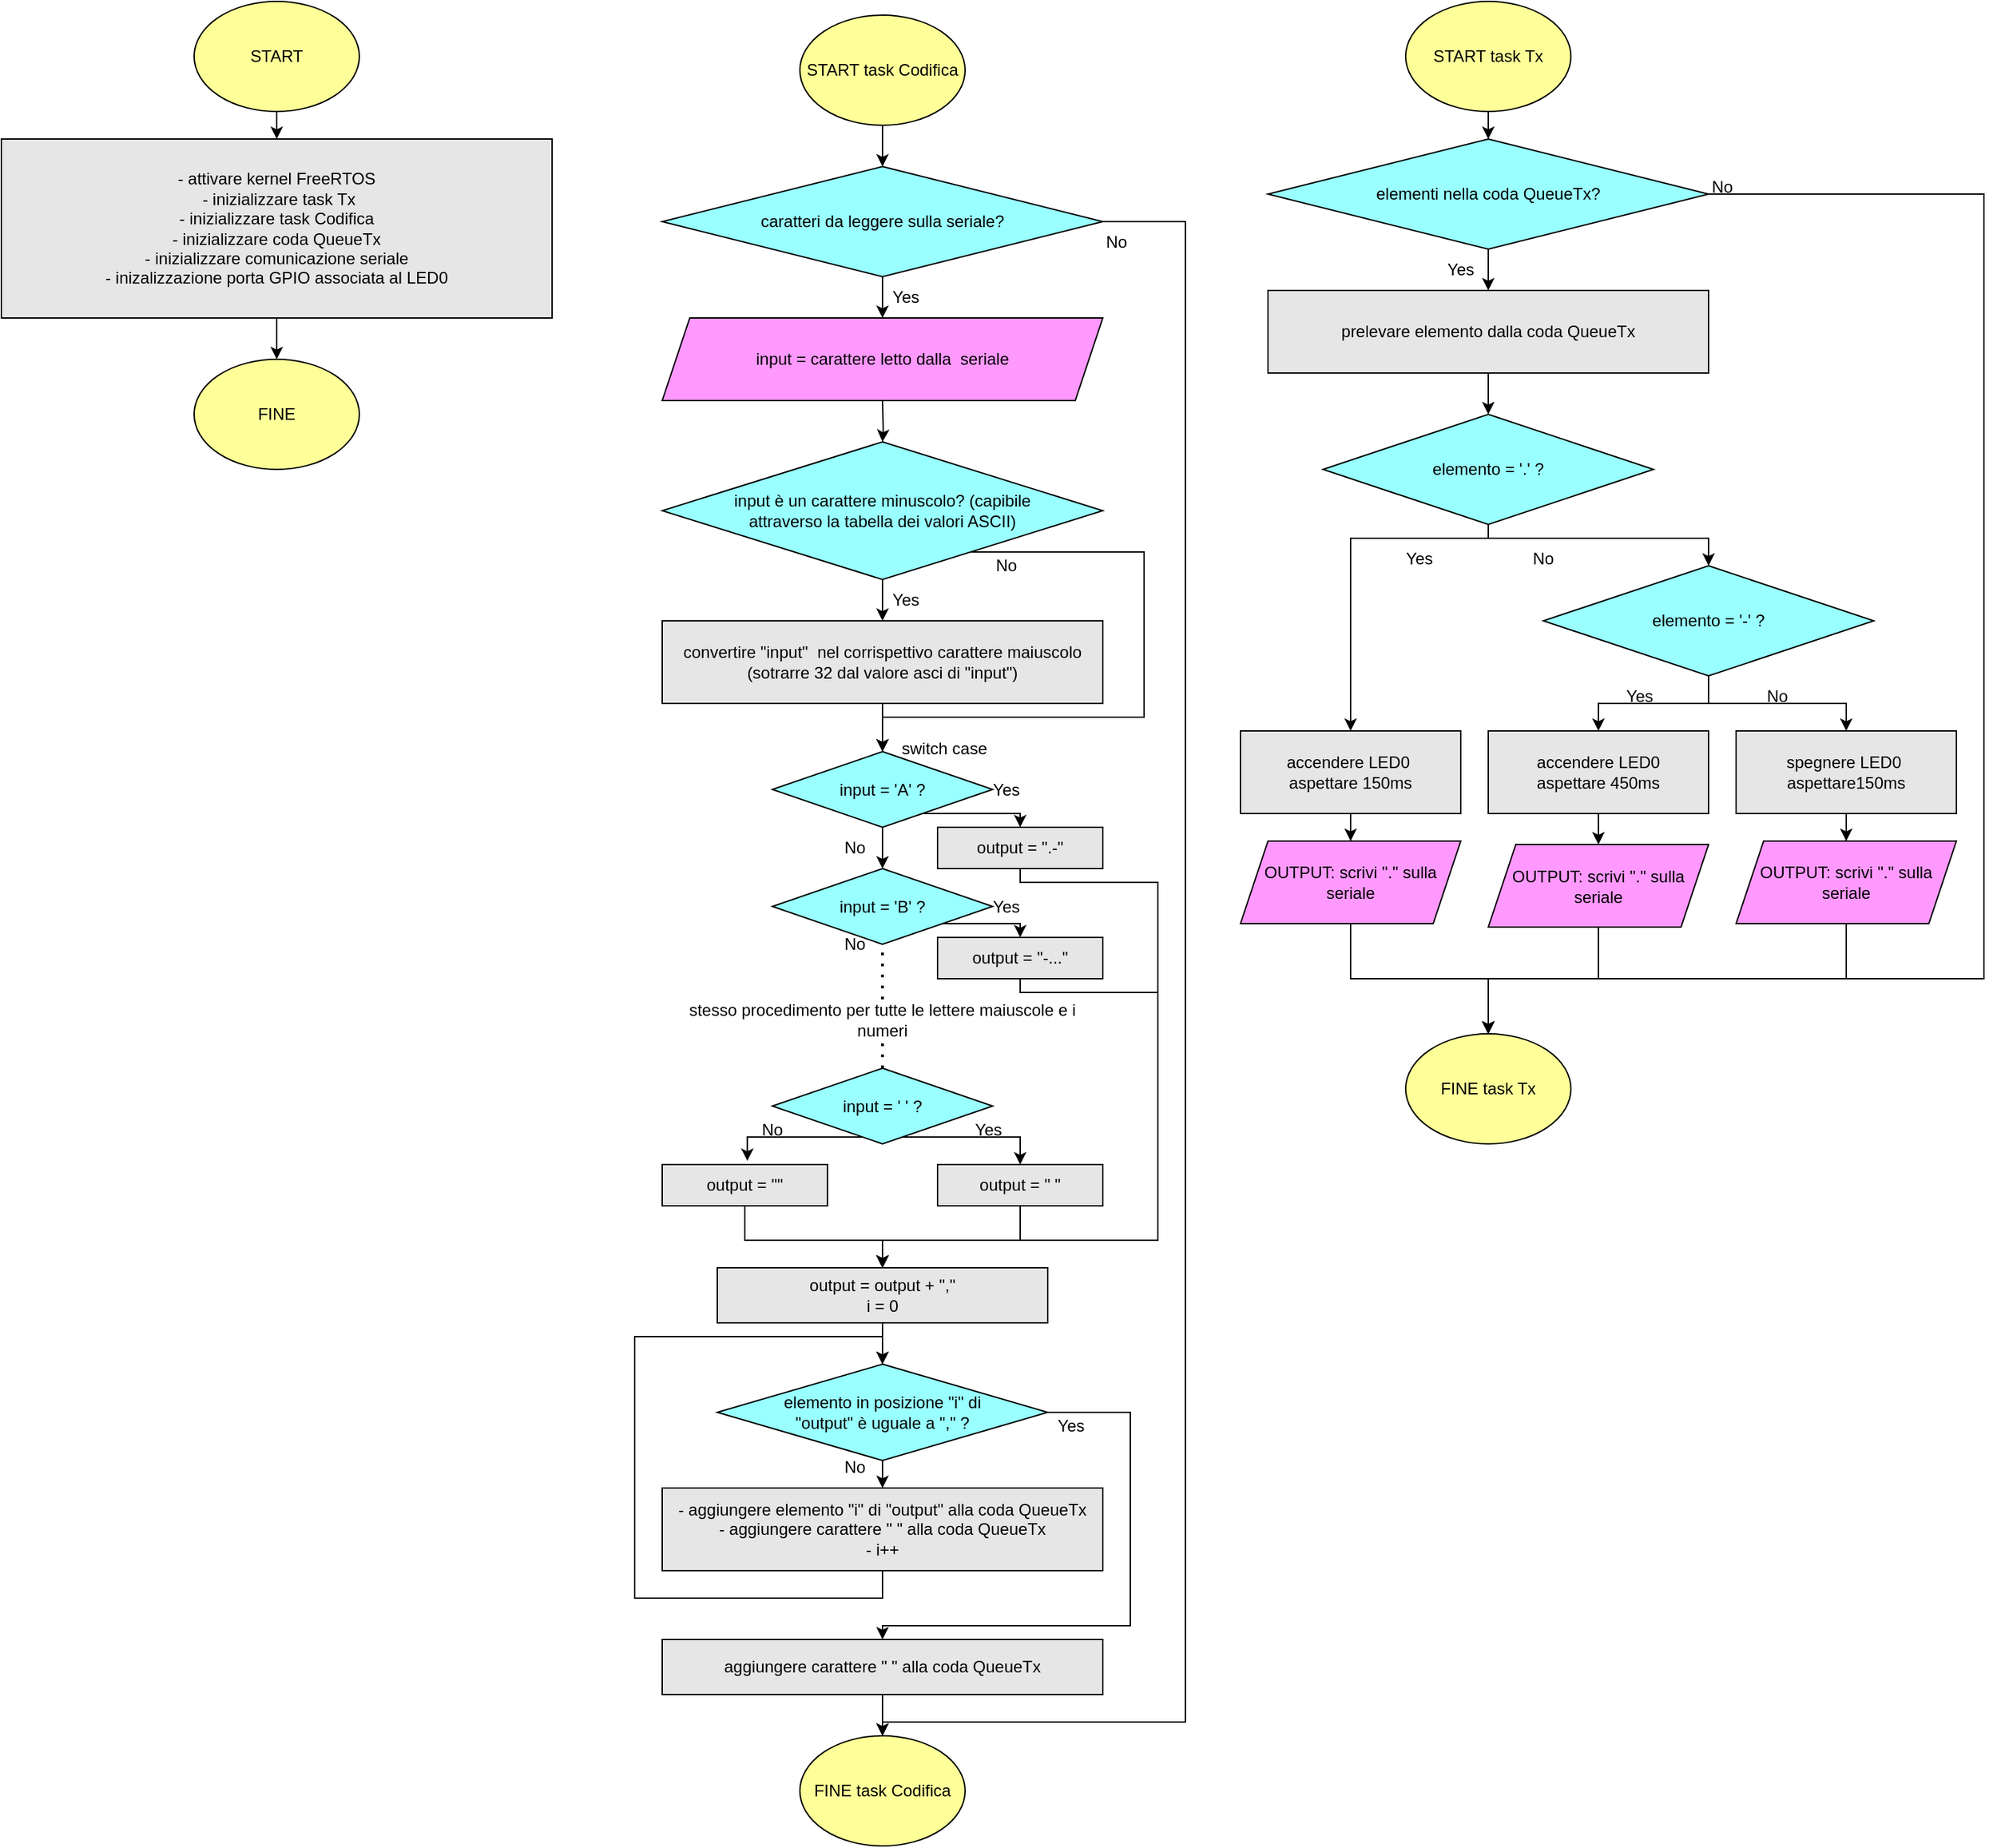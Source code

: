 <mxfile version="22.1.11" type="github">
  <diagram name="Pagina-1" id="iXoNLh1TIFx7yb9QbkCo">
    <mxGraphModel dx="3150" dy="1272" grid="1" gridSize="10" guides="1" tooltips="1" connect="1" arrows="1" fold="1" page="1" pageScale="1" pageWidth="827" pageHeight="1169" math="0" shadow="0">
      <root>
        <mxCell id="0" />
        <mxCell id="1" parent="0" />
        <mxCell id="QV4gr1ILOduJWR1UAqXO-33" value="" style="edgeStyle=orthogonalEdgeStyle;rounded=0;orthogonalLoop=1;jettySize=auto;html=1;" parent="1" source="QV4gr1ILOduJWR1UAqXO-34" target="QV4gr1ILOduJWR1UAqXO-36" edge="1">
          <mxGeometry relative="1" as="geometry" />
        </mxCell>
        <mxCell id="QV4gr1ILOduJWR1UAqXO-34" value="START" style="ellipse;whiteSpace=wrap;html=1;fillColor=#FFFF99;" parent="1" vertex="1">
          <mxGeometry x="340" y="40" width="120" height="80" as="geometry" />
        </mxCell>
        <mxCell id="QV4gr1ILOduJWR1UAqXO-35" value="" style="edgeStyle=orthogonalEdgeStyle;rounded=0;orthogonalLoop=1;jettySize=auto;html=1;" parent="1" source="QV4gr1ILOduJWR1UAqXO-36" target="QV4gr1ILOduJWR1UAqXO-37" edge="1">
          <mxGeometry relative="1" as="geometry" />
        </mxCell>
        <mxCell id="QV4gr1ILOduJWR1UAqXO-36" value="- attivare kernel FreeRTOS&lt;br&gt;&amp;nbsp;- inizializzare task Tx&lt;br&gt;- inizializzare task Codifica&lt;br&gt;- inizializzare coda QueueTx&lt;br&gt;- inizializzare comunicazione seriale&lt;br&gt;- inizalizzazione porta GPIO associata al LED0" style="rounded=0;whiteSpace=wrap;html=1;fillColor=#E6E6E6;" parent="1" vertex="1">
          <mxGeometry x="200" y="140" width="400" height="130" as="geometry" />
        </mxCell>
        <mxCell id="QV4gr1ILOduJWR1UAqXO-37" value="FINE" style="ellipse;whiteSpace=wrap;html=1;fillColor=#FFFF99;" parent="1" vertex="1">
          <mxGeometry x="340" y="300" width="120" height="80" as="geometry" />
        </mxCell>
        <mxCell id="QV4gr1ILOduJWR1UAqXO-76" value="Yes&lt;br&gt;" style="text;html=1;strokeColor=none;fillColor=none;align=center;verticalAlign=middle;whiteSpace=wrap;rounded=0;" parent="1" vertex="1">
          <mxGeometry x="947" y="1060" width="60" height="30" as="geometry" />
        </mxCell>
        <mxCell id="QV4gr1ILOduJWR1UAqXO-77" value="" style="edgeStyle=orthogonalEdgeStyle;rounded=0;orthogonalLoop=1;jettySize=auto;html=1;entryX=0.5;entryY=0;entryDx=0;entryDy=0;" parent="1" source="QV4gr1ILOduJWR1UAqXO-78" edge="1" target="9n0ONTSSZUP5_F9kDSqU-1">
          <mxGeometry relative="1" as="geometry">
            <mxPoint x="840" y="150" as="targetPoint" />
          </mxGeometry>
        </mxCell>
        <mxCell id="QV4gr1ILOduJWR1UAqXO-78" value="START task Codifica" style="ellipse;whiteSpace=wrap;html=1;fillColor=#FFFF99;" parent="1" vertex="1">
          <mxGeometry x="780" y="50" width="120" height="80" as="geometry" />
        </mxCell>
        <mxCell id="QV4gr1ILOduJWR1UAqXO-90" value="" style="edgeStyle=orthogonalEdgeStyle;rounded=0;orthogonalLoop=1;jettySize=auto;html=1;" parent="1" source="QV4gr1ILOduJWR1UAqXO-91" edge="1">
          <mxGeometry relative="1" as="geometry">
            <mxPoint x="1280" y="140" as="targetPoint" />
          </mxGeometry>
        </mxCell>
        <mxCell id="QV4gr1ILOduJWR1UAqXO-91" value="START task Tx" style="ellipse;whiteSpace=wrap;html=1;fillColor=#FFFF99;" parent="1" vertex="1">
          <mxGeometry x="1220" y="40" width="120" height="80" as="geometry" />
        </mxCell>
        <mxCell id="QV4gr1ILOduJWR1UAqXO-103" value="FINE task Tx" style="ellipse;whiteSpace=wrap;html=1;fillColor=#FFFF99;" parent="1" vertex="1">
          <mxGeometry x="1220" y="790" width="120" height="80" as="geometry" />
        </mxCell>
        <mxCell id="QV4gr1ILOduJWR1UAqXO-107" value="" style="edgeStyle=orthogonalEdgeStyle;rounded=0;orthogonalLoop=1;jettySize=auto;html=1;" parent="1" source="QV4gr1ILOduJWR1UAqXO-105" edge="1">
          <mxGeometry relative="1" as="geometry">
            <mxPoint x="1280" y="250" as="targetPoint" />
          </mxGeometry>
        </mxCell>
        <mxCell id="QV4gr1ILOduJWR1UAqXO-186" style="edgeStyle=orthogonalEdgeStyle;rounded=0;orthogonalLoop=1;jettySize=auto;html=1;entryX=0.5;entryY=0;entryDx=0;entryDy=0;" parent="1" source="QV4gr1ILOduJWR1UAqXO-105" target="QV4gr1ILOduJWR1UAqXO-103" edge="1">
          <mxGeometry relative="1" as="geometry">
            <Array as="points">
              <mxPoint x="1640" y="180" />
              <mxPoint x="1640" y="750" />
              <mxPoint x="1280" y="750" />
            </Array>
          </mxGeometry>
        </mxCell>
        <mxCell id="QV4gr1ILOduJWR1UAqXO-105" value="elementi nella coda QueueTx?" style="rhombus;whiteSpace=wrap;html=1;fillColor=#99FFFF;" parent="1" vertex="1">
          <mxGeometry x="1120" y="140" width="320" height="80" as="geometry" />
        </mxCell>
        <mxCell id="QV4gr1ILOduJWR1UAqXO-108" value="Yes" style="text;html=1;strokeColor=none;fillColor=none;align=center;verticalAlign=middle;whiteSpace=wrap;rounded=0;" parent="1" vertex="1">
          <mxGeometry x="1230" y="220" width="60" height="30" as="geometry" />
        </mxCell>
        <mxCell id="QV4gr1ILOduJWR1UAqXO-114" value="" style="edgeStyle=orthogonalEdgeStyle;rounded=0;orthogonalLoop=1;jettySize=auto;html=1;" parent="1" source="QV4gr1ILOduJWR1UAqXO-110" target="QV4gr1ILOduJWR1UAqXO-113" edge="1">
          <mxGeometry relative="1" as="geometry" />
        </mxCell>
        <mxCell id="QV4gr1ILOduJWR1UAqXO-110" value="prelevare elemento dalla coda QueueTx" style="rounded=0;whiteSpace=wrap;html=1;fillColor=#E6E6E6;" parent="1" vertex="1">
          <mxGeometry x="1120" y="250" width="320" height="60" as="geometry" />
        </mxCell>
        <mxCell id="QV4gr1ILOduJWR1UAqXO-117" style="edgeStyle=orthogonalEdgeStyle;rounded=0;orthogonalLoop=1;jettySize=auto;html=1;entryX=0.5;entryY=0;entryDx=0;entryDy=0;" parent="1" source="QV4gr1ILOduJWR1UAqXO-113" target="QV4gr1ILOduJWR1UAqXO-116" edge="1">
          <mxGeometry relative="1" as="geometry">
            <Array as="points">
              <mxPoint x="1280" y="430" />
              <mxPoint x="1440" y="430" />
            </Array>
          </mxGeometry>
        </mxCell>
        <mxCell id="QV4gr1ILOduJWR1UAqXO-121" style="edgeStyle=orthogonalEdgeStyle;rounded=0;orthogonalLoop=1;jettySize=auto;html=1;entryX=0.5;entryY=0;entryDx=0;entryDy=0;" parent="1" source="QV4gr1ILOduJWR1UAqXO-113" target="QV4gr1ILOduJWR1UAqXO-118" edge="1">
          <mxGeometry relative="1" as="geometry">
            <Array as="points">
              <mxPoint x="1280" y="430" />
              <mxPoint x="1180" y="430" />
            </Array>
          </mxGeometry>
        </mxCell>
        <mxCell id="QV4gr1ILOduJWR1UAqXO-113" value="elemento = &#39;.&#39; ?" style="rhombus;whiteSpace=wrap;html=1;fillColor=#99FFFF;" parent="1" vertex="1">
          <mxGeometry x="1160" y="340" width="240" height="80" as="geometry" />
        </mxCell>
        <mxCell id="QV4gr1ILOduJWR1UAqXO-122" style="edgeStyle=orthogonalEdgeStyle;rounded=0;orthogonalLoop=1;jettySize=auto;html=1;entryX=0.5;entryY=0;entryDx=0;entryDy=0;" parent="1" source="QV4gr1ILOduJWR1UAqXO-116" target="QV4gr1ILOduJWR1UAqXO-119" edge="1">
          <mxGeometry relative="1" as="geometry" />
        </mxCell>
        <mxCell id="QV4gr1ILOduJWR1UAqXO-123" style="edgeStyle=orthogonalEdgeStyle;rounded=0;orthogonalLoop=1;jettySize=auto;html=1;entryX=0.5;entryY=0;entryDx=0;entryDy=0;" parent="1" source="QV4gr1ILOduJWR1UAqXO-116" target="QV4gr1ILOduJWR1UAqXO-120" edge="1">
          <mxGeometry relative="1" as="geometry" />
        </mxCell>
        <mxCell id="QV4gr1ILOduJWR1UAqXO-116" value="elemento = &#39;-&#39; ?" style="rhombus;whiteSpace=wrap;html=1;fillColor=#99FFFF;" parent="1" vertex="1">
          <mxGeometry x="1320" y="450" width="240" height="80" as="geometry" />
        </mxCell>
        <mxCell id="QV4gr1ILOduJWR1UAqXO-183" style="edgeStyle=orthogonalEdgeStyle;rounded=0;orthogonalLoop=1;jettySize=auto;html=1;entryX=0.5;entryY=0;entryDx=0;entryDy=0;" parent="1" target="QV4gr1ILOduJWR1UAqXO-103" edge="1">
          <mxGeometry relative="1" as="geometry">
            <Array as="points">
              <mxPoint x="1180" y="750" />
              <mxPoint x="1280" y="750" />
            </Array>
            <mxPoint x="1180" y="710" as="sourcePoint" />
          </mxGeometry>
        </mxCell>
        <mxCell id="9n0ONTSSZUP5_F9kDSqU-9" value="" style="edgeStyle=orthogonalEdgeStyle;rounded=0;orthogonalLoop=1;jettySize=auto;html=1;" edge="1" parent="1" source="QV4gr1ILOduJWR1UAqXO-118" target="9n0ONTSSZUP5_F9kDSqU-8">
          <mxGeometry relative="1" as="geometry" />
        </mxCell>
        <mxCell id="QV4gr1ILOduJWR1UAqXO-118" value="accendere LED0&amp;nbsp;&lt;br&gt;aspettare 150ms" style="rounded=0;whiteSpace=wrap;html=1;fillColor=#E6E6E6;" parent="1" vertex="1">
          <mxGeometry x="1100" y="570" width="160" height="60" as="geometry" />
        </mxCell>
        <mxCell id="QV4gr1ILOduJWR1UAqXO-184" style="edgeStyle=orthogonalEdgeStyle;rounded=0;orthogonalLoop=1;jettySize=auto;html=1;entryX=0.5;entryY=0;entryDx=0;entryDy=0;" parent="1" target="QV4gr1ILOduJWR1UAqXO-103" edge="1">
          <mxGeometry relative="1" as="geometry">
            <Array as="points">
              <mxPoint x="1360" y="750" />
              <mxPoint x="1280" y="750" />
            </Array>
            <mxPoint x="1360" y="720" as="sourcePoint" />
          </mxGeometry>
        </mxCell>
        <mxCell id="9n0ONTSSZUP5_F9kDSqU-13" value="" style="edgeStyle=orthogonalEdgeStyle;rounded=0;orthogonalLoop=1;jettySize=auto;html=1;" edge="1" parent="1" source="QV4gr1ILOduJWR1UAqXO-119" target="9n0ONTSSZUP5_F9kDSqU-10">
          <mxGeometry relative="1" as="geometry" />
        </mxCell>
        <mxCell id="QV4gr1ILOduJWR1UAqXO-119" value="accendere LED0&lt;br&gt;aspettare 450ms" style="rounded=0;whiteSpace=wrap;html=1;fillColor=#E6E6E6;" parent="1" vertex="1">
          <mxGeometry x="1280" y="570" width="160" height="60" as="geometry" />
        </mxCell>
        <mxCell id="QV4gr1ILOduJWR1UAqXO-185" style="edgeStyle=orthogonalEdgeStyle;rounded=0;orthogonalLoop=1;jettySize=auto;html=1;entryX=0.5;entryY=0;entryDx=0;entryDy=0;exitX=0.5;exitY=1;exitDx=0;exitDy=0;" parent="1" source="9n0ONTSSZUP5_F9kDSqU-11" target="QV4gr1ILOduJWR1UAqXO-103" edge="1">
          <mxGeometry relative="1" as="geometry">
            <Array as="points">
              <mxPoint x="1540" y="750" />
              <mxPoint x="1280" y="750" />
            </Array>
            <mxPoint x="1540" y="720" as="sourcePoint" />
          </mxGeometry>
        </mxCell>
        <mxCell id="9n0ONTSSZUP5_F9kDSqU-12" value="" style="edgeStyle=orthogonalEdgeStyle;rounded=0;orthogonalLoop=1;jettySize=auto;html=1;" edge="1" parent="1" source="QV4gr1ILOduJWR1UAqXO-120" target="9n0ONTSSZUP5_F9kDSqU-11">
          <mxGeometry relative="1" as="geometry" />
        </mxCell>
        <mxCell id="QV4gr1ILOduJWR1UAqXO-120" value="spegnere LED0&amp;nbsp;&lt;br&gt;aspettare150ms" style="rounded=0;whiteSpace=wrap;html=1;fillColor=#E6E6E6;" parent="1" vertex="1">
          <mxGeometry x="1460" y="570" width="160" height="60" as="geometry" />
        </mxCell>
        <mxCell id="QV4gr1ILOduJWR1UAqXO-124" value="Yes" style="text;html=1;strokeColor=none;fillColor=none;align=center;verticalAlign=middle;whiteSpace=wrap;rounded=0;" parent="1" vertex="1">
          <mxGeometry x="1200" y="430" width="60" height="30" as="geometry" />
        </mxCell>
        <mxCell id="QV4gr1ILOduJWR1UAqXO-125" value="Yes" style="text;html=1;strokeColor=none;fillColor=none;align=center;verticalAlign=middle;whiteSpace=wrap;rounded=0;" parent="1" vertex="1">
          <mxGeometry x="1360" y="530" width="60" height="30" as="geometry" />
        </mxCell>
        <mxCell id="QV4gr1ILOduJWR1UAqXO-126" value="No" style="text;html=1;strokeColor=none;fillColor=none;align=center;verticalAlign=middle;whiteSpace=wrap;rounded=0;" parent="1" vertex="1">
          <mxGeometry x="1290" y="430" width="60" height="30" as="geometry" />
        </mxCell>
        <mxCell id="QV4gr1ILOduJWR1UAqXO-127" value="No" style="text;html=1;strokeColor=none;fillColor=none;align=center;verticalAlign=middle;whiteSpace=wrap;rounded=0;" parent="1" vertex="1">
          <mxGeometry x="1460" y="530" width="60" height="30" as="geometry" />
        </mxCell>
        <mxCell id="QV4gr1ILOduJWR1UAqXO-133" value="" style="edgeStyle=orthogonalEdgeStyle;rounded=0;orthogonalLoop=1;jettySize=auto;html=1;" parent="1" target="QV4gr1ILOduJWR1UAqXO-132" edge="1">
          <mxGeometry relative="1" as="geometry">
            <mxPoint x="840" y="330" as="sourcePoint" />
          </mxGeometry>
        </mxCell>
        <mxCell id="QV4gr1ILOduJWR1UAqXO-135" value="" style="edgeStyle=orthogonalEdgeStyle;rounded=0;orthogonalLoop=1;jettySize=auto;html=1;" parent="1" source="QV4gr1ILOduJWR1UAqXO-132" target="QV4gr1ILOduJWR1UAqXO-134" edge="1">
          <mxGeometry relative="1" as="geometry" />
        </mxCell>
        <mxCell id="QV4gr1ILOduJWR1UAqXO-139" style="edgeStyle=orthogonalEdgeStyle;rounded=0;orthogonalLoop=1;jettySize=auto;html=1;entryX=0.5;entryY=0;entryDx=0;entryDy=0;" parent="1" source="QV4gr1ILOduJWR1UAqXO-132" target="QV4gr1ILOduJWR1UAqXO-137" edge="1">
          <mxGeometry relative="1" as="geometry">
            <Array as="points">
              <mxPoint x="1030" y="440" />
              <mxPoint x="1030" y="560" />
              <mxPoint x="840" y="560" />
            </Array>
          </mxGeometry>
        </mxCell>
        <mxCell id="QV4gr1ILOduJWR1UAqXO-132" value="input è un carattere minuscolo? (capibile &lt;br&gt;attraverso la tabella dei valori ASCII)" style="rhombus;whiteSpace=wrap;html=1;fillColor=#99FFFF;" parent="1" vertex="1">
          <mxGeometry x="680" y="360" width="320" height="100" as="geometry" />
        </mxCell>
        <mxCell id="QV4gr1ILOduJWR1UAqXO-138" value="" style="edgeStyle=orthogonalEdgeStyle;rounded=0;orthogonalLoop=1;jettySize=auto;html=1;" parent="1" source="QV4gr1ILOduJWR1UAqXO-134" target="QV4gr1ILOduJWR1UAqXO-137" edge="1">
          <mxGeometry relative="1" as="geometry" />
        </mxCell>
        <mxCell id="QV4gr1ILOduJWR1UAqXO-134" value="convertire &quot;input&quot;&amp;nbsp; nel corrispettivo carattere maiuscolo (sotrarre 32 dal valore asci di &quot;input&quot;)" style="rounded=0;whiteSpace=wrap;html=1;fillColor=#E6E6E6;" parent="1" vertex="1">
          <mxGeometry x="680" y="490" width="320" height="60" as="geometry" />
        </mxCell>
        <mxCell id="QV4gr1ILOduJWR1UAqXO-136" value="Yes" style="text;html=1;strokeColor=none;fillColor=none;align=center;verticalAlign=middle;whiteSpace=wrap;rounded=0;" parent="1" vertex="1">
          <mxGeometry x="827" y="460" width="60" height="30" as="geometry" />
        </mxCell>
        <mxCell id="QV4gr1ILOduJWR1UAqXO-143" value="" style="edgeStyle=orthogonalEdgeStyle;rounded=0;orthogonalLoop=1;jettySize=auto;html=1;" parent="1" source="QV4gr1ILOduJWR1UAqXO-137" target="QV4gr1ILOduJWR1UAqXO-141" edge="1">
          <mxGeometry relative="1" as="geometry" />
        </mxCell>
        <mxCell id="QV4gr1ILOduJWR1UAqXO-160" style="edgeStyle=orthogonalEdgeStyle;rounded=0;orthogonalLoop=1;jettySize=auto;html=1;entryX=0.5;entryY=0;entryDx=0;entryDy=0;" parent="1" source="QV4gr1ILOduJWR1UAqXO-137" target="QV4gr1ILOduJWR1UAqXO-154" edge="1">
          <mxGeometry relative="1" as="geometry">
            <Array as="points">
              <mxPoint x="940" y="630" />
            </Array>
          </mxGeometry>
        </mxCell>
        <mxCell id="QV4gr1ILOduJWR1UAqXO-137" value="input = &#39;A&#39; ?" style="rhombus;whiteSpace=wrap;html=1;fillColor=#99FFFF;" parent="1" vertex="1">
          <mxGeometry x="760" y="585" width="160" height="55" as="geometry" />
        </mxCell>
        <mxCell id="QV4gr1ILOduJWR1UAqXO-140" value="No" style="text;html=1;strokeColor=none;fillColor=none;align=center;verticalAlign=middle;whiteSpace=wrap;rounded=0;" parent="1" vertex="1">
          <mxGeometry x="900" y="435" width="60" height="30" as="geometry" />
        </mxCell>
        <mxCell id="QV4gr1ILOduJWR1UAqXO-162" style="edgeStyle=orthogonalEdgeStyle;rounded=0;orthogonalLoop=1;jettySize=auto;html=1;entryX=0.5;entryY=0;entryDx=0;entryDy=0;" parent="1" source="QV4gr1ILOduJWR1UAqXO-141" target="QV4gr1ILOduJWR1UAqXO-159" edge="1">
          <mxGeometry relative="1" as="geometry">
            <Array as="points">
              <mxPoint x="940" y="710" />
            </Array>
          </mxGeometry>
        </mxCell>
        <mxCell id="QV4gr1ILOduJWR1UAqXO-141" value="input = &#39;B&#39; ?" style="rhombus;whiteSpace=wrap;html=1;fillColor=#99FFFF;" parent="1" vertex="1">
          <mxGeometry x="760" y="670" width="160" height="55" as="geometry" />
        </mxCell>
        <mxCell id="QV4gr1ILOduJWR1UAqXO-149" value="" style="edgeStyle=orthogonalEdgeStyle;rounded=0;orthogonalLoop=1;jettySize=auto;html=1;entryX=0.515;entryY=-0.089;entryDx=0;entryDy=0;entryPerimeter=0;" parent="1" source="QV4gr1ILOduJWR1UAqXO-142" target="QV4gr1ILOduJWR1UAqXO-156" edge="1">
          <mxGeometry relative="1" as="geometry">
            <mxPoint x="839.957" y="895.015" as="targetPoint" />
            <Array as="points">
              <mxPoint x="742" y="865" />
            </Array>
          </mxGeometry>
        </mxCell>
        <mxCell id="QV4gr1ILOduJWR1UAqXO-157" style="edgeStyle=orthogonalEdgeStyle;rounded=0;orthogonalLoop=1;jettySize=auto;html=1;entryX=0.5;entryY=0;entryDx=0;entryDy=0;" parent="1" source="QV4gr1ILOduJWR1UAqXO-142" target="QV4gr1ILOduJWR1UAqXO-155" edge="1">
          <mxGeometry relative="1" as="geometry">
            <Array as="points">
              <mxPoint x="940" y="865" />
            </Array>
          </mxGeometry>
        </mxCell>
        <mxCell id="QV4gr1ILOduJWR1UAqXO-142" value="input = &#39; &#39; ?" style="rhombus;whiteSpace=wrap;html=1;fillColor=#99FFFF;" parent="1" vertex="1">
          <mxGeometry x="760" y="815" width="160" height="55" as="geometry" />
        </mxCell>
        <mxCell id="QV4gr1ILOduJWR1UAqXO-145" value="" style="endArrow=none;dashed=1;html=1;dashPattern=1 3;strokeWidth=2;rounded=0;exitX=0.5;exitY=0;exitDx=0;exitDy=0;entryX=0.5;entryY=1;entryDx=0;entryDy=0;" parent="1" source="QV4gr1ILOduJWR1UAqXO-146" target="QV4gr1ILOduJWR1UAqXO-141" edge="1">
          <mxGeometry width="50" height="50" relative="1" as="geometry">
            <mxPoint x="940" y="745" as="sourcePoint" />
            <mxPoint x="840" y="750" as="targetPoint" />
          </mxGeometry>
        </mxCell>
        <mxCell id="QV4gr1ILOduJWR1UAqXO-147" value="" style="endArrow=none;dashed=1;html=1;dashPattern=1 3;strokeWidth=2;rounded=0;exitX=0.5;exitY=0;exitDx=0;exitDy=0;entryX=0.5;entryY=1;entryDx=0;entryDy=0;" parent="1" source="QV4gr1ILOduJWR1UAqXO-142" target="QV4gr1ILOduJWR1UAqXO-146" edge="1">
          <mxGeometry width="50" height="50" relative="1" as="geometry">
            <mxPoint x="840" y="815" as="sourcePoint" />
            <mxPoint x="840" y="750" as="targetPoint" />
          </mxGeometry>
        </mxCell>
        <mxCell id="QV4gr1ILOduJWR1UAqXO-146" value="stesso procedimento per tutte le lettere maiuscole e i numeri" style="text;html=1;strokeColor=none;fillColor=none;align=center;verticalAlign=middle;whiteSpace=wrap;rounded=0;" parent="1" vertex="1">
          <mxGeometry x="680" y="765" width="320" height="30" as="geometry" />
        </mxCell>
        <mxCell id="QV4gr1ILOduJWR1UAqXO-150" value="No" style="text;html=1;strokeColor=none;fillColor=none;align=center;verticalAlign=middle;whiteSpace=wrap;rounded=0;" parent="1" vertex="1">
          <mxGeometry x="790" y="640" width="60" height="30" as="geometry" />
        </mxCell>
        <mxCell id="QV4gr1ILOduJWR1UAqXO-151" value="No" style="text;html=1;strokeColor=none;fillColor=none;align=center;verticalAlign=middle;whiteSpace=wrap;rounded=0;" parent="1" vertex="1">
          <mxGeometry x="790" y="710" width="60" height="30" as="geometry" />
        </mxCell>
        <mxCell id="QV4gr1ILOduJWR1UAqXO-152" value="No" style="text;html=1;strokeColor=none;fillColor=none;align=center;verticalAlign=middle;whiteSpace=wrap;rounded=0;" parent="1" vertex="1">
          <mxGeometry x="730" y="845" width="60" height="30" as="geometry" />
        </mxCell>
        <mxCell id="QV4gr1ILOduJWR1UAqXO-172" style="edgeStyle=orthogonalEdgeStyle;rounded=0;orthogonalLoop=1;jettySize=auto;html=1;entryX=0.5;entryY=0;entryDx=0;entryDy=0;" parent="1" source="QV4gr1ILOduJWR1UAqXO-154" target="QV4gr1ILOduJWR1UAqXO-168" edge="1">
          <mxGeometry relative="1" as="geometry">
            <Array as="points">
              <mxPoint x="940" y="680" />
              <mxPoint x="1040" y="680" />
              <mxPoint x="1040" y="940" />
              <mxPoint x="840" y="940" />
            </Array>
          </mxGeometry>
        </mxCell>
        <mxCell id="QV4gr1ILOduJWR1UAqXO-154" value="output = &quot;.-&quot;" style="rounded=0;whiteSpace=wrap;html=1;fillColor=#E6E6E6;" parent="1" vertex="1">
          <mxGeometry x="880" y="640" width="120" height="30" as="geometry" />
        </mxCell>
        <mxCell id="QV4gr1ILOduJWR1UAqXO-170" style="edgeStyle=orthogonalEdgeStyle;rounded=0;orthogonalLoop=1;jettySize=auto;html=1;entryX=0.5;entryY=0;entryDx=0;entryDy=0;" parent="1" source="QV4gr1ILOduJWR1UAqXO-155" target="QV4gr1ILOduJWR1UAqXO-168" edge="1">
          <mxGeometry relative="1" as="geometry">
            <Array as="points">
              <mxPoint x="940" y="940" />
              <mxPoint x="840" y="940" />
            </Array>
          </mxGeometry>
        </mxCell>
        <mxCell id="QV4gr1ILOduJWR1UAqXO-155" value="output = &quot; &quot;" style="rounded=0;whiteSpace=wrap;html=1;fillColor=#E6E6E6;" parent="1" vertex="1">
          <mxGeometry x="880" y="885" width="120" height="30" as="geometry" />
        </mxCell>
        <mxCell id="QV4gr1ILOduJWR1UAqXO-169" style="edgeStyle=orthogonalEdgeStyle;rounded=0;orthogonalLoop=1;jettySize=auto;html=1;entryX=0.5;entryY=0;entryDx=0;entryDy=0;" parent="1" source="QV4gr1ILOduJWR1UAqXO-156" target="QV4gr1ILOduJWR1UAqXO-168" edge="1">
          <mxGeometry relative="1" as="geometry">
            <Array as="points">
              <mxPoint x="740" y="940" />
              <mxPoint x="840" y="940" />
            </Array>
          </mxGeometry>
        </mxCell>
        <mxCell id="QV4gr1ILOduJWR1UAqXO-156" value="output = &quot;&quot;" style="rounded=0;whiteSpace=wrap;html=1;fillColor=#E6E6E6;" parent="1" vertex="1">
          <mxGeometry x="680" y="885" width="120" height="30" as="geometry" />
        </mxCell>
        <mxCell id="QV4gr1ILOduJWR1UAqXO-158" value="Yes" style="text;html=1;strokeColor=none;fillColor=none;align=center;verticalAlign=middle;whiteSpace=wrap;rounded=0;" parent="1" vertex="1">
          <mxGeometry x="887" y="845" width="60" height="30" as="geometry" />
        </mxCell>
        <mxCell id="QV4gr1ILOduJWR1UAqXO-171" style="edgeStyle=orthogonalEdgeStyle;rounded=0;orthogonalLoop=1;jettySize=auto;html=1;" parent="1" source="QV4gr1ILOduJWR1UAqXO-159" target="QV4gr1ILOduJWR1UAqXO-168" edge="1">
          <mxGeometry relative="1" as="geometry">
            <Array as="points">
              <mxPoint x="940" y="760" />
              <mxPoint x="1040" y="760" />
              <mxPoint x="1040" y="940" />
              <mxPoint x="840" y="940" />
            </Array>
          </mxGeometry>
        </mxCell>
        <mxCell id="QV4gr1ILOduJWR1UAqXO-159" value="output = &quot;-...&quot;" style="rounded=0;whiteSpace=wrap;html=1;fillColor=#E6E6E6;" parent="1" vertex="1">
          <mxGeometry x="880" y="720" width="120" height="30" as="geometry" />
        </mxCell>
        <mxCell id="QV4gr1ILOduJWR1UAqXO-163" value="Yes" style="text;html=1;strokeColor=none;fillColor=none;align=center;verticalAlign=middle;whiteSpace=wrap;rounded=0;" parent="1" vertex="1">
          <mxGeometry x="900" y="682.5" width="60" height="30" as="geometry" />
        </mxCell>
        <mxCell id="QV4gr1ILOduJWR1UAqXO-166" value="Yes" style="text;html=1;strokeColor=none;fillColor=none;align=center;verticalAlign=middle;whiteSpace=wrap;rounded=0;" parent="1" vertex="1">
          <mxGeometry x="900" y="597.5" width="60" height="30" as="geometry" />
        </mxCell>
        <mxCell id="QV4gr1ILOduJWR1UAqXO-167" value="switch case" style="text;html=1;strokeColor=none;fillColor=none;align=center;verticalAlign=middle;whiteSpace=wrap;rounded=0;" parent="1" vertex="1">
          <mxGeometry x="850" y="567.5" width="70" height="30" as="geometry" />
        </mxCell>
        <mxCell id="QV4gr1ILOduJWR1UAqXO-174" value="" style="edgeStyle=orthogonalEdgeStyle;rounded=0;orthogonalLoop=1;jettySize=auto;html=1;" parent="1" source="QV4gr1ILOduJWR1UAqXO-168" target="QV4gr1ILOduJWR1UAqXO-173" edge="1">
          <mxGeometry relative="1" as="geometry" />
        </mxCell>
        <mxCell id="QV4gr1ILOduJWR1UAqXO-168" value="output = output + &quot;,&quot;&lt;br&gt;i = 0" style="rounded=0;whiteSpace=wrap;html=1;fillColor=#E6E6E6;" parent="1" vertex="1">
          <mxGeometry x="720" y="960" width="240" height="40" as="geometry" />
        </mxCell>
        <mxCell id="QV4gr1ILOduJWR1UAqXO-176" value="" style="edgeStyle=orthogonalEdgeStyle;rounded=0;orthogonalLoop=1;jettySize=auto;html=1;" parent="1" source="QV4gr1ILOduJWR1UAqXO-173" target="QV4gr1ILOduJWR1UAqXO-175" edge="1">
          <mxGeometry relative="1" as="geometry" />
        </mxCell>
        <mxCell id="QV4gr1ILOduJWR1UAqXO-179" style="edgeStyle=orthogonalEdgeStyle;rounded=0;orthogonalLoop=1;jettySize=auto;html=1;entryX=0.5;entryY=0;entryDx=0;entryDy=0;" parent="1" source="QV4gr1ILOduJWR1UAqXO-173" target="QV4gr1ILOduJWR1UAqXO-180" edge="1">
          <mxGeometry relative="1" as="geometry">
            <mxPoint x="840.0" y="1230.0" as="targetPoint" />
            <Array as="points">
              <mxPoint x="1020" y="1065" />
              <mxPoint x="1020" y="1220" />
              <mxPoint x="840" y="1220" />
            </Array>
          </mxGeometry>
        </mxCell>
        <mxCell id="QV4gr1ILOduJWR1UAqXO-173" value="elemento in posizione &quot;i&quot; di &lt;br&gt;&quot;output&quot;&amp;nbsp;è uguale a &quot;,&quot; ?" style="rhombus;whiteSpace=wrap;html=1;fillColor=#99FFFF;" parent="1" vertex="1">
          <mxGeometry x="720" y="1030" width="240" height="70" as="geometry" />
        </mxCell>
        <mxCell id="QV4gr1ILOduJWR1UAqXO-178" style="edgeStyle=orthogonalEdgeStyle;rounded=0;orthogonalLoop=1;jettySize=auto;html=1;entryX=0.5;entryY=0;entryDx=0;entryDy=0;" parent="1" source="QV4gr1ILOduJWR1UAqXO-175" target="QV4gr1ILOduJWR1UAqXO-173" edge="1">
          <mxGeometry relative="1" as="geometry">
            <Array as="points">
              <mxPoint x="840" y="1200" />
              <mxPoint x="660" y="1200" />
              <mxPoint x="660" y="1010" />
              <mxPoint x="840" y="1010" />
            </Array>
          </mxGeometry>
        </mxCell>
        <mxCell id="QV4gr1ILOduJWR1UAqXO-175" value="- aggiungere elemento &quot;i&quot; di &quot;output&quot; alla coda QueueTx&lt;br&gt;- aggiungere carattere &quot; &quot; alla coda QueueTx&lt;br&gt;- i++" style="rounded=0;whiteSpace=wrap;html=1;fillColor=#E6E6E6;" parent="1" vertex="1">
          <mxGeometry x="680" y="1120" width="320" height="60" as="geometry" />
        </mxCell>
        <mxCell id="QV4gr1ILOduJWR1UAqXO-177" value="No" style="text;html=1;strokeColor=none;fillColor=none;align=center;verticalAlign=middle;whiteSpace=wrap;rounded=0;" parent="1" vertex="1">
          <mxGeometry x="790" y="1090" width="60" height="30" as="geometry" />
        </mxCell>
        <mxCell id="QV4gr1ILOduJWR1UAqXO-182" value="" style="edgeStyle=orthogonalEdgeStyle;rounded=0;orthogonalLoop=1;jettySize=auto;html=1;" parent="1" source="QV4gr1ILOduJWR1UAqXO-180" target="QV4gr1ILOduJWR1UAqXO-181" edge="1">
          <mxGeometry relative="1" as="geometry" />
        </mxCell>
        <mxCell id="QV4gr1ILOduJWR1UAqXO-180" value="aggiungere carattere &quot; &quot; alla coda QueueTx" style="rounded=0;whiteSpace=wrap;html=1;fillColor=#E6E6E6;" parent="1" vertex="1">
          <mxGeometry x="680" y="1230" width="320" height="40" as="geometry" />
        </mxCell>
        <mxCell id="QV4gr1ILOduJWR1UAqXO-181" value="FINE task Codifica" style="ellipse;whiteSpace=wrap;html=1;fillColor=#FFFF99;" parent="1" vertex="1">
          <mxGeometry x="780" y="1300" width="120" height="80" as="geometry" />
        </mxCell>
        <mxCell id="QV4gr1ILOduJWR1UAqXO-187" value="No" style="text;html=1;strokeColor=none;fillColor=none;align=center;verticalAlign=middle;whiteSpace=wrap;rounded=0;" parent="1" vertex="1">
          <mxGeometry x="1420" y="160" width="60" height="30" as="geometry" />
        </mxCell>
        <mxCell id="9n0ONTSSZUP5_F9kDSqU-2" style="edgeStyle=orthogonalEdgeStyle;rounded=0;orthogonalLoop=1;jettySize=auto;html=1;entryX=0.5;entryY=0;entryDx=0;entryDy=0;" edge="1" parent="1" source="9n0ONTSSZUP5_F9kDSqU-1">
          <mxGeometry relative="1" as="geometry">
            <mxPoint x="840" y="270" as="targetPoint" />
          </mxGeometry>
        </mxCell>
        <mxCell id="9n0ONTSSZUP5_F9kDSqU-4" style="edgeStyle=orthogonalEdgeStyle;rounded=0;orthogonalLoop=1;jettySize=auto;html=1;entryX=0.5;entryY=0;entryDx=0;entryDy=0;" edge="1" parent="1" source="9n0ONTSSZUP5_F9kDSqU-1" target="QV4gr1ILOduJWR1UAqXO-181">
          <mxGeometry relative="1" as="geometry">
            <Array as="points">
              <mxPoint x="1060" y="200" />
              <mxPoint x="1060" y="1290" />
              <mxPoint x="840" y="1290" />
            </Array>
          </mxGeometry>
        </mxCell>
        <mxCell id="9n0ONTSSZUP5_F9kDSqU-1" value="caratteri da leggere sulla seriale?" style="rhombus;whiteSpace=wrap;html=1;fillColor=#99FFFF;" vertex="1" parent="1">
          <mxGeometry x="680" y="160" width="320" height="80" as="geometry" />
        </mxCell>
        <mxCell id="9n0ONTSSZUP5_F9kDSqU-3" value="Yes" style="text;html=1;strokeColor=none;fillColor=none;align=center;verticalAlign=middle;whiteSpace=wrap;rounded=0;rotation=0;" vertex="1" parent="1">
          <mxGeometry x="827" y="240" width="60" height="30" as="geometry" />
        </mxCell>
        <mxCell id="9n0ONTSSZUP5_F9kDSqU-5" value="No" style="text;html=1;strokeColor=none;fillColor=none;align=center;verticalAlign=middle;whiteSpace=wrap;rounded=0;" vertex="1" parent="1">
          <mxGeometry x="980" y="200" width="60" height="30" as="geometry" />
        </mxCell>
        <mxCell id="9n0ONTSSZUP5_F9kDSqU-6" value="input = carattere letto dalla&amp;nbsp; seriale" style="shape=parallelogram;perimeter=parallelogramPerimeter;whiteSpace=wrap;html=1;fixedSize=1;fillColor=#FF99FF;" vertex="1" parent="1">
          <mxGeometry x="680" y="270" width="320" height="60" as="geometry" />
        </mxCell>
        <mxCell id="9n0ONTSSZUP5_F9kDSqU-8" value="OUTPUT: scrivi &quot;.&quot; sulla seriale" style="shape=parallelogram;perimeter=parallelogramPerimeter;whiteSpace=wrap;html=1;fixedSize=1;fillColor=#FF99FF;" vertex="1" parent="1">
          <mxGeometry x="1100" y="650" width="160" height="60" as="geometry" />
        </mxCell>
        <mxCell id="9n0ONTSSZUP5_F9kDSqU-14" value="" style="edgeStyle=orthogonalEdgeStyle;rounded=0;orthogonalLoop=1;jettySize=auto;html=1;" edge="1" parent="1" source="9n0ONTSSZUP5_F9kDSqU-10" target="QV4gr1ILOduJWR1UAqXO-103">
          <mxGeometry relative="1" as="geometry">
            <Array as="points">
              <mxPoint x="1360" y="750" />
              <mxPoint x="1280" y="750" />
            </Array>
          </mxGeometry>
        </mxCell>
        <mxCell id="9n0ONTSSZUP5_F9kDSqU-10" value="OUTPUT: scrivi &quot;.&quot; sulla seriale" style="shape=parallelogram;perimeter=parallelogramPerimeter;whiteSpace=wrap;html=1;fixedSize=1;fillColor=#FF99FF;" vertex="1" parent="1">
          <mxGeometry x="1280" y="652.5" width="160" height="60" as="geometry" />
        </mxCell>
        <mxCell id="9n0ONTSSZUP5_F9kDSqU-11" value="OUTPUT: scrivi &quot;.&quot; sulla seriale" style="shape=parallelogram;perimeter=parallelogramPerimeter;whiteSpace=wrap;html=1;fixedSize=1;fillColor=#FF99FF;" vertex="1" parent="1">
          <mxGeometry x="1460" y="650" width="160" height="60" as="geometry" />
        </mxCell>
      </root>
    </mxGraphModel>
  </diagram>
</mxfile>

